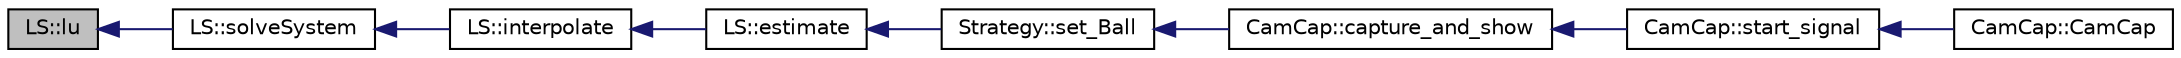 digraph "LS::lu"
{
 // INTERACTIVE_SVG=YES
  edge [fontname="Helvetica",fontsize="10",labelfontname="Helvetica",labelfontsize="10"];
  node [fontname="Helvetica",fontsize="10",shape=record];
  rankdir="LR";
  Node81 [label="LS::lu",height=0.2,width=0.4,color="black", fillcolor="grey75", style="filled", fontcolor="black"];
  Node81 -> Node82 [dir="back",color="midnightblue",fontsize="10",style="solid"];
  Node82 [label="LS::solveSystem",height=0.2,width=0.4,color="black", fillcolor="white", style="filled",URL="$class_l_s.html#afa8644e9204234a188c3ea0269b4b039"];
  Node82 -> Node83 [dir="back",color="midnightblue",fontsize="10",style="solid"];
  Node83 [label="LS::interpolate",height=0.2,width=0.4,color="black", fillcolor="white", style="filled",URL="$class_l_s.html#a1657c109024e802aee886d293778079f"];
  Node83 -> Node84 [dir="back",color="midnightblue",fontsize="10",style="solid"];
  Node84 [label="LS::estimate",height=0.2,width=0.4,color="black", fillcolor="white", style="filled",URL="$class_l_s.html#a595c287e25fe0d0d51e7f06a80f8f991"];
  Node84 -> Node85 [dir="back",color="midnightblue",fontsize="10",style="solid"];
  Node85 [label="Strategy::set_Ball",height=0.2,width=0.4,color="black", fillcolor="white", style="filled",URL="$class_strategy.html#a7119e796ed0218f4e44418fea1efdf49"];
  Node85 -> Node86 [dir="back",color="midnightblue",fontsize="10",style="solid"];
  Node86 [label="CamCap::capture_and_show",height=0.2,width=0.4,color="black", fillcolor="white", style="filled",URL="$class_cam_cap.html#a87f384c5fec40a0ccfd7833347fec0df",tooltip="Captures camera frames and shows it in the interface. "];
  Node86 -> Node87 [dir="back",color="midnightblue",fontsize="10",style="solid"];
  Node87 [label="CamCap::start_signal",height=0.2,width=0.4,color="black", fillcolor="white", style="filled",URL="$class_cam_cap.html#ae676e6624dd821ad494a80e68a41e249",tooltip="Interface adjustments after &#39;start&#39; button is clicked. "];
  Node87 -> Node88 [dir="back",color="midnightblue",fontsize="10",style="solid"];
  Node88 [label="CamCap::CamCap",height=0.2,width=0.4,color="black", fillcolor="white", style="filled",URL="$class_cam_cap.html#afe0db98a5f72bc9b261dcb78e2840da6",tooltip="Constructor of a CamCap object. "];
}

